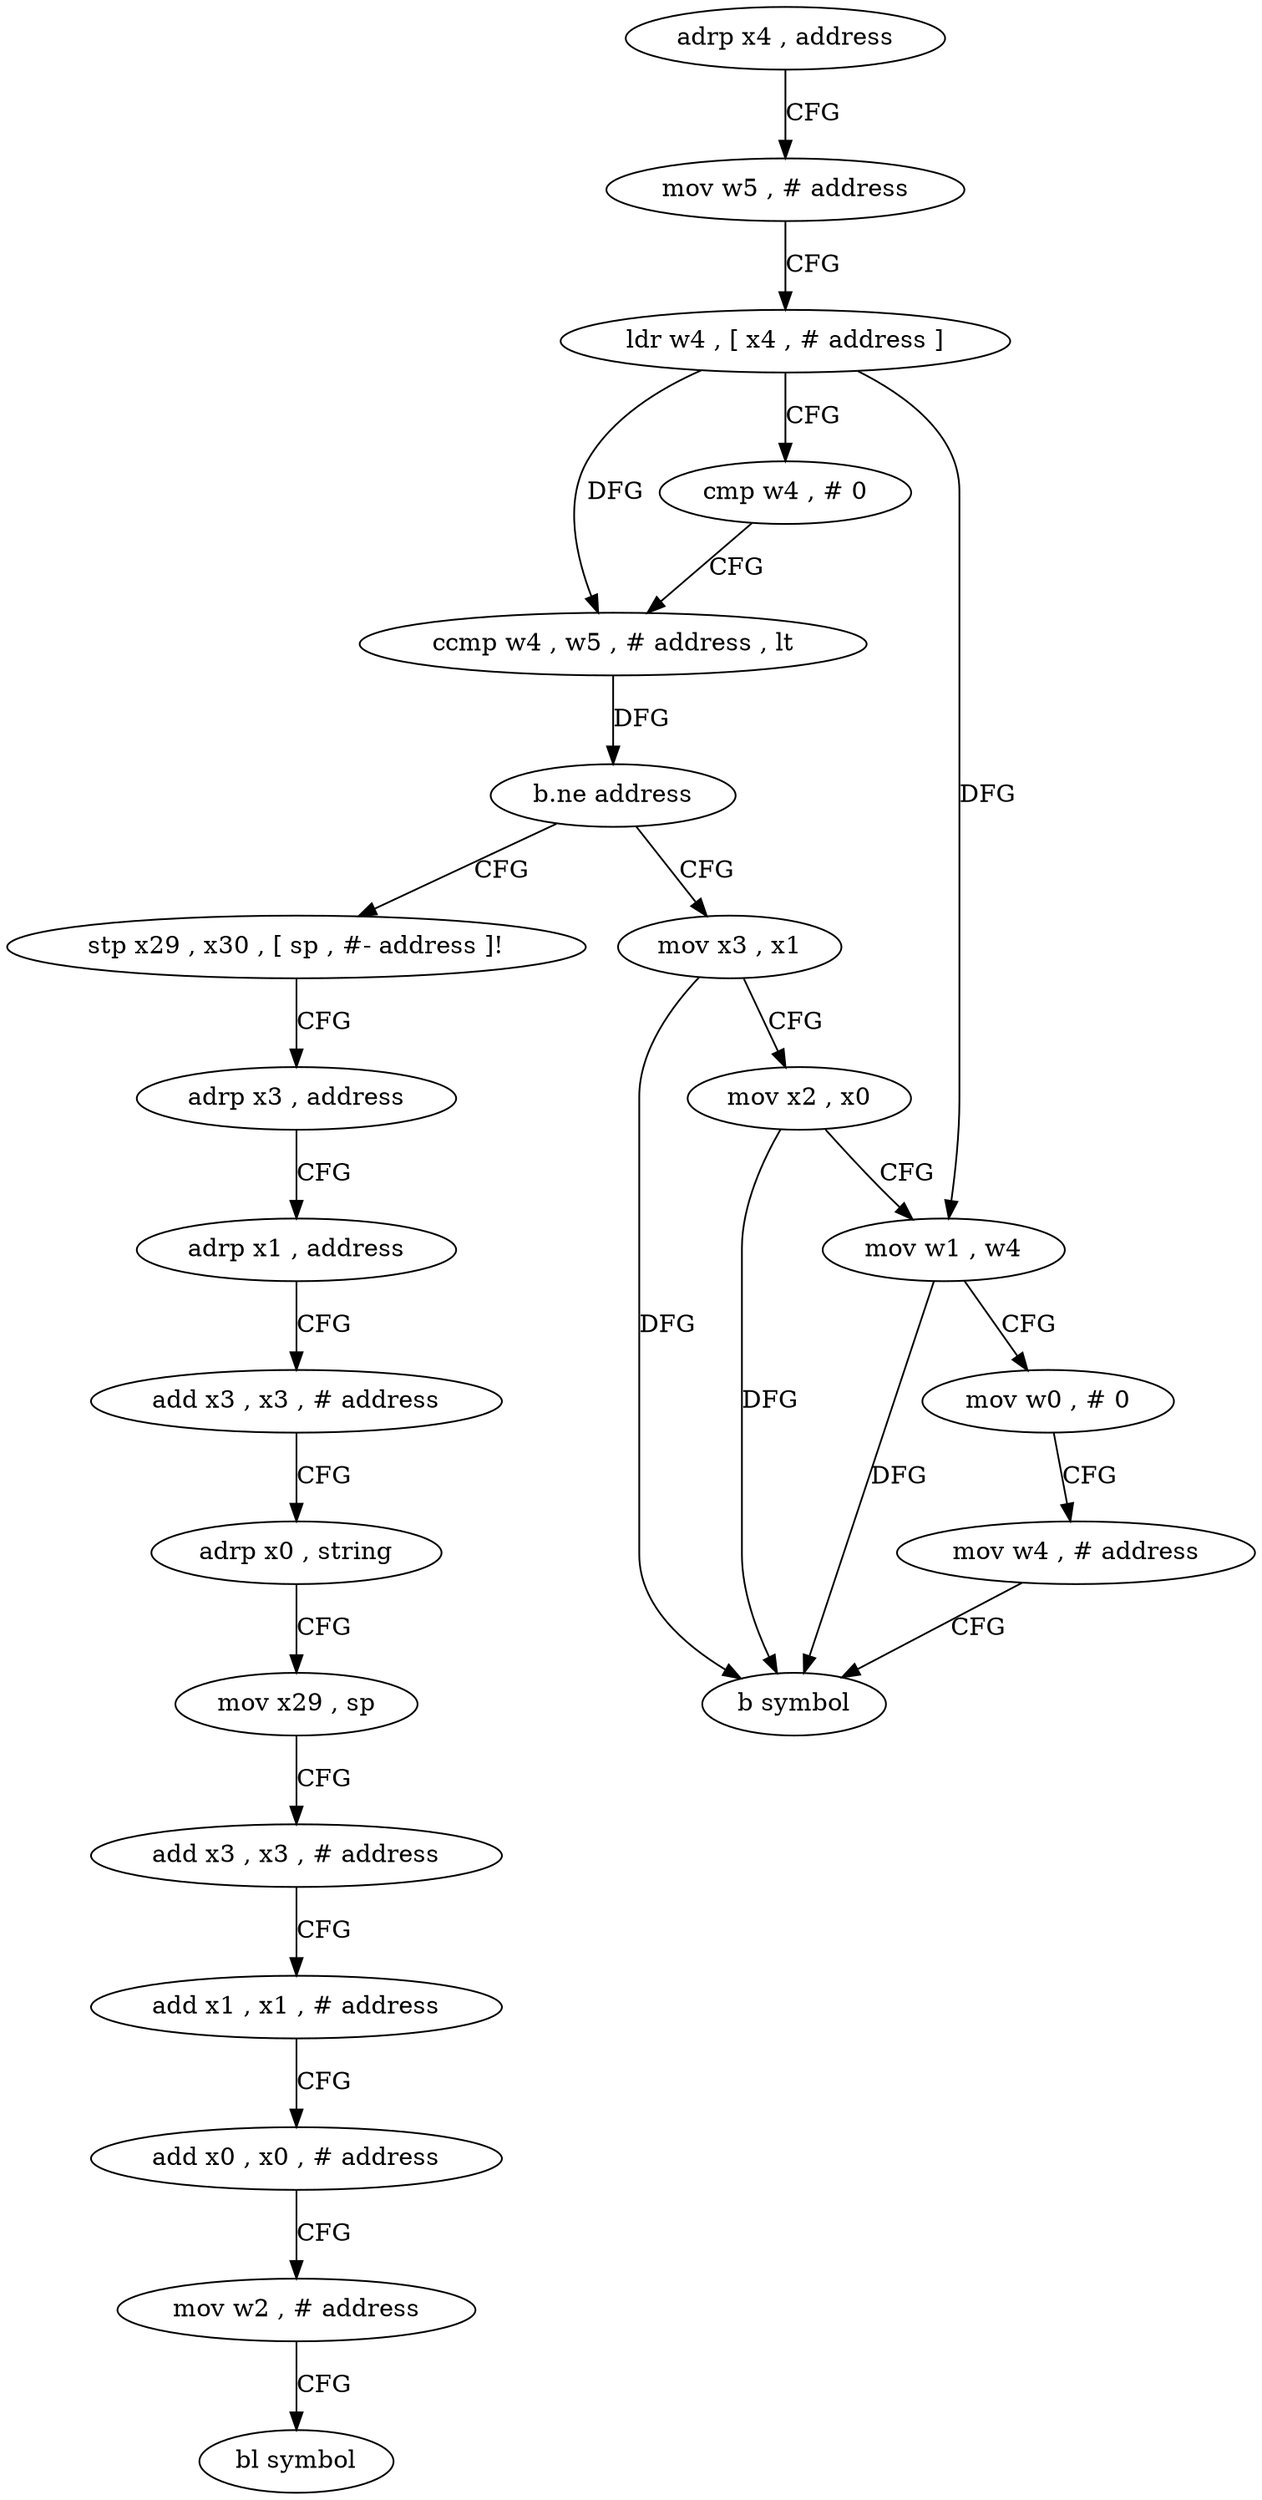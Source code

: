 digraph "func" {
"4233472" [label = "adrp x4 , address" ]
"4233476" [label = "mov w5 , # address" ]
"4233480" [label = "ldr w4 , [ x4 , # address ]" ]
"4233484" [label = "cmp w4 , # 0" ]
"4233488" [label = "ccmp w4 , w5 , # address , lt" ]
"4233492" [label = "b.ne address" ]
"4233520" [label = "stp x29 , x30 , [ sp , #- address ]!" ]
"4233496" [label = "mov x3 , x1" ]
"4233524" [label = "adrp x3 , address" ]
"4233528" [label = "adrp x1 , address" ]
"4233532" [label = "add x3 , x3 , # address" ]
"4233536" [label = "adrp x0 , string" ]
"4233540" [label = "mov x29 , sp" ]
"4233544" [label = "add x3 , x3 , # address" ]
"4233548" [label = "add x1 , x1 , # address" ]
"4233552" [label = "add x0 , x0 , # address" ]
"4233556" [label = "mov w2 , # address" ]
"4233560" [label = "bl symbol" ]
"4233500" [label = "mov x2 , x0" ]
"4233504" [label = "mov w1 , w4" ]
"4233508" [label = "mov w0 , # 0" ]
"4233512" [label = "mov w4 , # address" ]
"4233516" [label = "b symbol" ]
"4233472" -> "4233476" [ label = "CFG" ]
"4233476" -> "4233480" [ label = "CFG" ]
"4233480" -> "4233484" [ label = "CFG" ]
"4233480" -> "4233488" [ label = "DFG" ]
"4233480" -> "4233504" [ label = "DFG" ]
"4233484" -> "4233488" [ label = "CFG" ]
"4233488" -> "4233492" [ label = "DFG" ]
"4233492" -> "4233520" [ label = "CFG" ]
"4233492" -> "4233496" [ label = "CFG" ]
"4233520" -> "4233524" [ label = "CFG" ]
"4233496" -> "4233500" [ label = "CFG" ]
"4233496" -> "4233516" [ label = "DFG" ]
"4233524" -> "4233528" [ label = "CFG" ]
"4233528" -> "4233532" [ label = "CFG" ]
"4233532" -> "4233536" [ label = "CFG" ]
"4233536" -> "4233540" [ label = "CFG" ]
"4233540" -> "4233544" [ label = "CFG" ]
"4233544" -> "4233548" [ label = "CFG" ]
"4233548" -> "4233552" [ label = "CFG" ]
"4233552" -> "4233556" [ label = "CFG" ]
"4233556" -> "4233560" [ label = "CFG" ]
"4233500" -> "4233504" [ label = "CFG" ]
"4233500" -> "4233516" [ label = "DFG" ]
"4233504" -> "4233508" [ label = "CFG" ]
"4233504" -> "4233516" [ label = "DFG" ]
"4233508" -> "4233512" [ label = "CFG" ]
"4233512" -> "4233516" [ label = "CFG" ]
}
